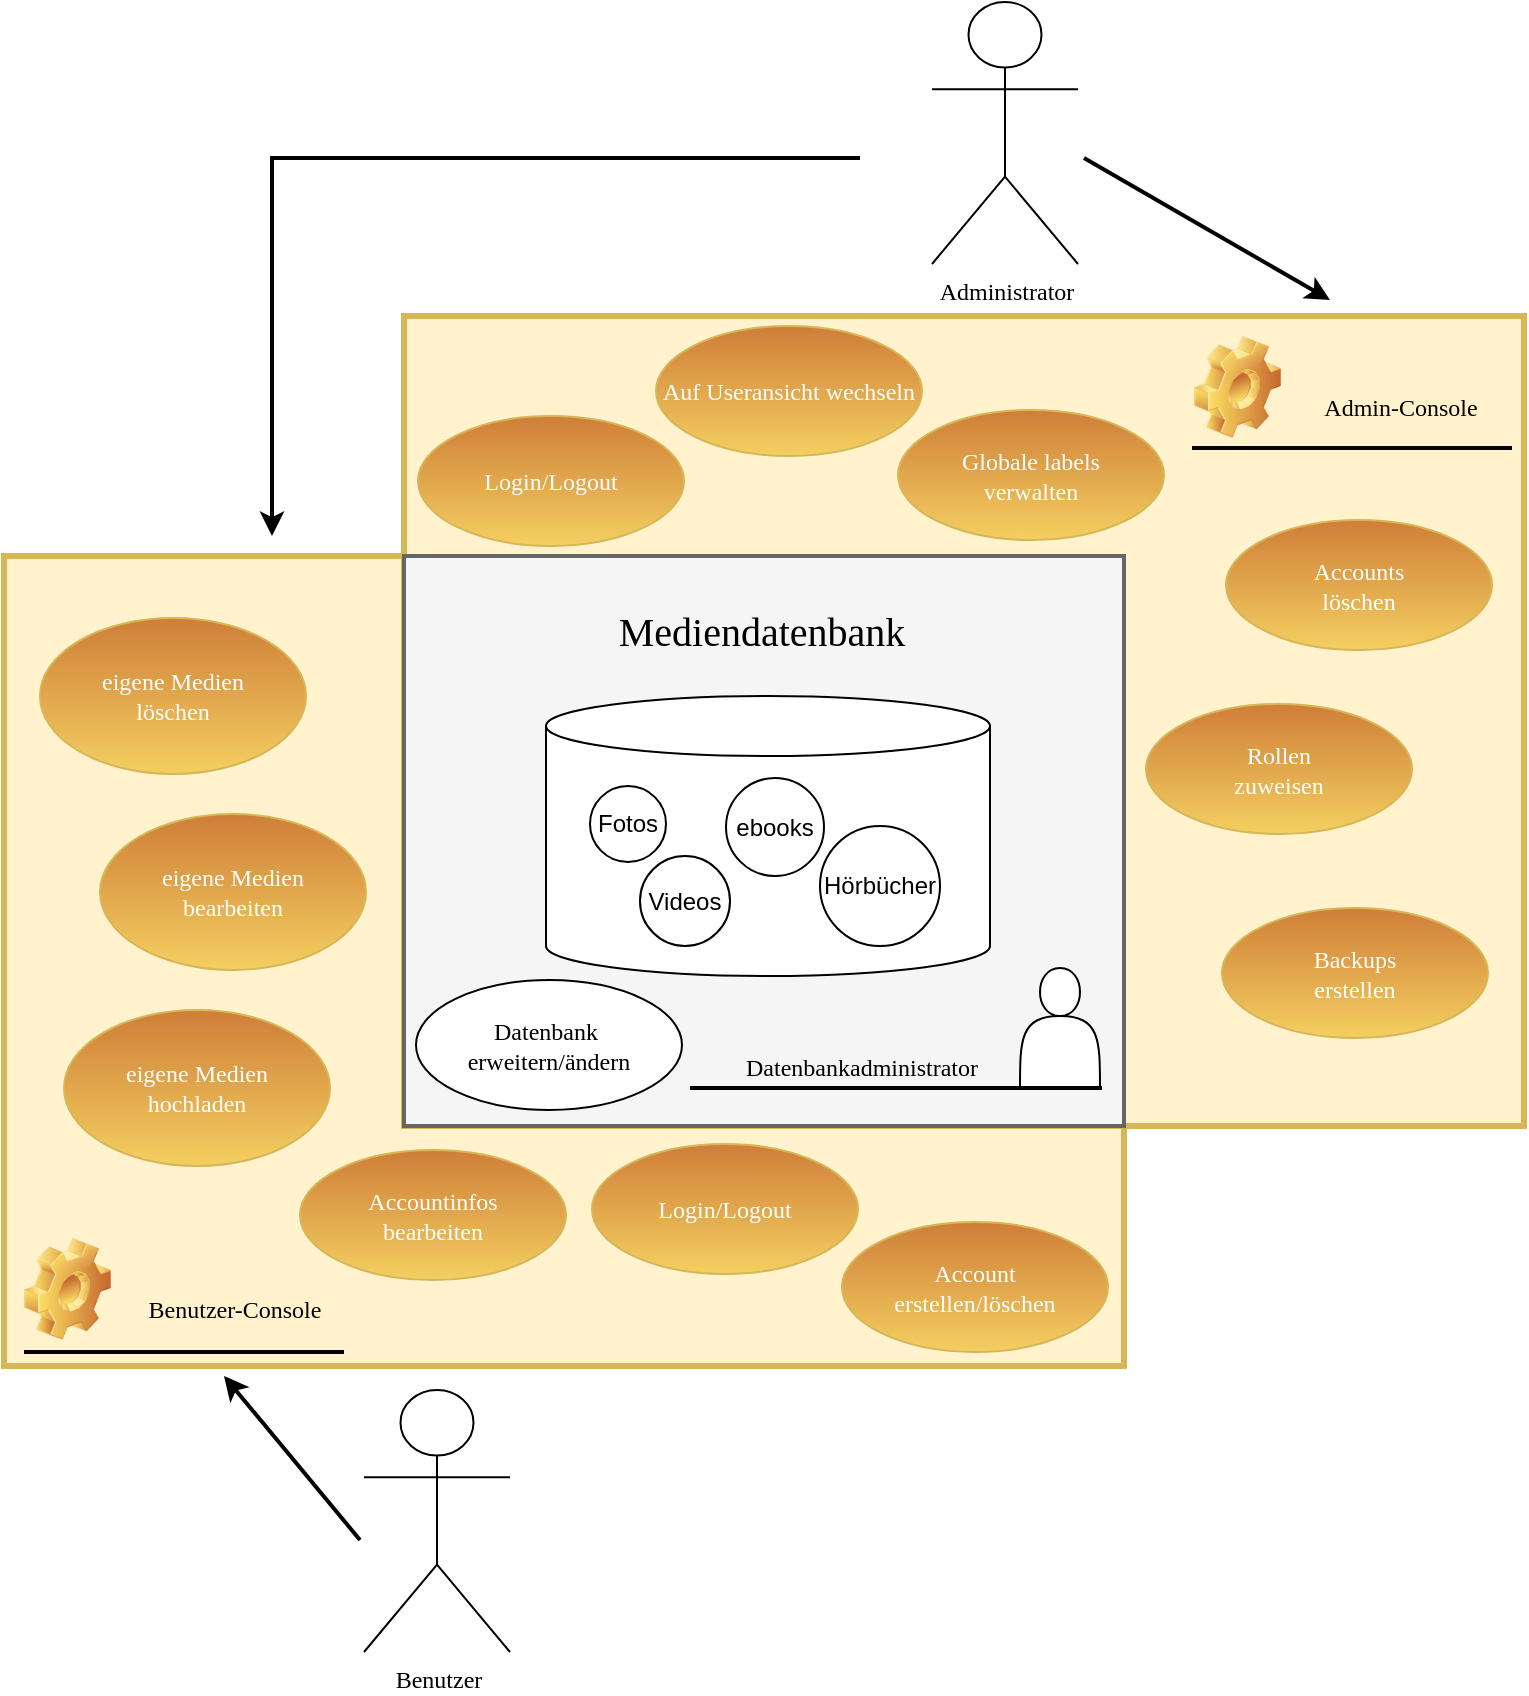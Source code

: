 <mxfile version="24.7.7">
  <diagram name="Seite-1" id="HQzO5pRULUTzb1tgtNNG">
    <mxGraphModel dx="1678" dy="921" grid="1" gridSize="1" guides="1" tooltips="1" connect="1" arrows="1" fold="1" page="1" pageScale="1" pageWidth="827" pageHeight="1169" math="0" shadow="0">
      <root>
        <mxCell id="0" />
        <mxCell id="1" parent="0" />
        <mxCell id="Uc_VE7qQ3ab0Csla3HDv-3" value="" style="rounded=0;whiteSpace=wrap;html=1;fillColor=#fff2cc;strokeColor=#d6b656;strokeWidth=3;" parent="1" vertex="1">
          <mxGeometry x="40" y="360" width="560" height="405" as="geometry" />
        </mxCell>
        <mxCell id="Uc_VE7qQ3ab0Csla3HDv-4" value="" style="rounded=0;whiteSpace=wrap;html=1;fillColor=#fff2cc;strokeColor=#d6b656;strokeWidth=3;" parent="1" vertex="1">
          <mxGeometry x="240" y="240" width="560" height="405" as="geometry" />
        </mxCell>
        <mxCell id="Uc_VE7qQ3ab0Csla3HDv-6" value="" style="rounded=0;whiteSpace=wrap;html=1;fillColor=#f5f5f5;fontColor=#333333;strokeColor=#666666;strokeWidth=2;" parent="1" vertex="1">
          <mxGeometry x="240" y="360" width="360" height="285" as="geometry" />
        </mxCell>
        <mxCell id="Uc_VE7qQ3ab0Csla3HDv-11" value="" style="shape=image;html=1;verticalLabelPosition=bottom;verticalAlign=top;imageAspect=1;aspect=fixed;image=img/clipart/Gear_128x128.png" parent="1" vertex="1">
          <mxGeometry x="635" y="250" width="43.48" height="51" as="geometry" />
        </mxCell>
        <mxCell id="Uc_VE7qQ3ab0Csla3HDv-15" value="" style="line;strokeWidth=2;html=1;" parent="1" vertex="1">
          <mxGeometry x="50" y="753" width="160" height="10" as="geometry" />
        </mxCell>
        <mxCell id="Uc_VE7qQ3ab0Csla3HDv-16" value="" style="line;strokeWidth=2;html=1;" parent="1" vertex="1">
          <mxGeometry x="634" y="301" width="160" height="10" as="geometry" />
        </mxCell>
        <mxCell id="Uc_VE7qQ3ab0Csla3HDv-17" value="" style="shape=image;html=1;verticalLabelPosition=bottom;verticalAlign=top;imageAspect=1;aspect=fixed;image=img/clipart/Gear_128x128.png" parent="1" vertex="1">
          <mxGeometry x="50.0" y="701" width="43.48" height="51" as="geometry" />
        </mxCell>
        <mxCell id="Uc_VE7qQ3ab0Csla3HDv-18" value="&lt;font face=&quot;Verdana&quot;&gt;Administrator&lt;/font&gt;" style="shape=umlActor;verticalLabelPosition=bottom;verticalAlign=top;html=1;outlineConnect=0;" parent="1" vertex="1">
          <mxGeometry x="504" y="83" width="73" height="131" as="geometry" />
        </mxCell>
        <mxCell id="Uc_VE7qQ3ab0Csla3HDv-20" value="&lt;font face=&quot;Verdana&quot;&gt;Benutzer&lt;/font&gt;" style="shape=umlActor;verticalLabelPosition=bottom;verticalAlign=top;html=1;outlineConnect=0;" parent="1" vertex="1">
          <mxGeometry x="220" y="777" width="73" height="131" as="geometry" />
        </mxCell>
        <mxCell id="Uc_VE7qQ3ab0Csla3HDv-21" value="Benutzer-Console" style="text;html=1;align=center;verticalAlign=middle;whiteSpace=wrap;rounded=0;fontFamily=Verdana;" parent="1" vertex="1">
          <mxGeometry x="101" y="718" width="109" height="38" as="geometry" />
        </mxCell>
        <mxCell id="Uc_VE7qQ3ab0Csla3HDv-22" value="Admin-Console" style="text;html=1;align=center;verticalAlign=middle;whiteSpace=wrap;rounded=0;fontFamily=Verdana;" parent="1" vertex="1">
          <mxGeometry x="684" y="267" width="109" height="38" as="geometry" />
        </mxCell>
        <mxCell id="Uc_VE7qQ3ab0Csla3HDv-25" value="&lt;font style=&quot;font-size: 20px;&quot;&gt;Mediendatenbank&lt;/font&gt;" style="text;html=1;align=center;verticalAlign=middle;whiteSpace=wrap;rounded=0;fontSize=17;fontFamily=Verdana;" parent="1" vertex="1">
          <mxGeometry x="251" y="368" width="336" height="59" as="geometry" />
        </mxCell>
        <mxCell id="Uc_VE7qQ3ab0Csla3HDv-26" value="" style="shape=actor;whiteSpace=wrap;html=1;" parent="1" vertex="1">
          <mxGeometry x="548" y="566" width="40" height="60" as="geometry" />
        </mxCell>
        <mxCell id="Uc_VE7qQ3ab0Csla3HDv-27" value="Datenbankadministrator" style="text;html=1;align=center;verticalAlign=middle;whiteSpace=wrap;rounded=0;fontFamily=Verdana;" parent="1" vertex="1">
          <mxGeometry x="391" y="601" width="156" height="30" as="geometry" />
        </mxCell>
        <mxCell id="Uc_VE7qQ3ab0Csla3HDv-28" value="" style="line;strokeWidth=2;html=1;" parent="1" vertex="1">
          <mxGeometry x="383" y="621" width="206" height="10" as="geometry" />
        </mxCell>
        <mxCell id="Uc_VE7qQ3ab0Csla3HDv-32" value="" style="shape=cylinder3;whiteSpace=wrap;html=1;boundedLbl=1;backgroundOutline=1;size=15;" parent="1" vertex="1">
          <mxGeometry x="311" y="430" width="222" height="140" as="geometry" />
        </mxCell>
        <mxCell id="Uc_VE7qQ3ab0Csla3HDv-33" value="Fotos" style="ellipse;whiteSpace=wrap;html=1;aspect=fixed;" parent="1" vertex="1">
          <mxGeometry x="333" y="475" width="38" height="38" as="geometry" />
        </mxCell>
        <mxCell id="Uc_VE7qQ3ab0Csla3HDv-34" value="Videos" style="ellipse;whiteSpace=wrap;html=1;aspect=fixed;" parent="1" vertex="1">
          <mxGeometry x="358" y="510" width="45" height="45" as="geometry" />
        </mxCell>
        <mxCell id="Uc_VE7qQ3ab0Csla3HDv-35" value="ebooks" style="ellipse;whiteSpace=wrap;html=1;aspect=fixed;" parent="1" vertex="1">
          <mxGeometry x="401" y="471" width="49" height="49" as="geometry" />
        </mxCell>
        <mxCell id="Uc_VE7qQ3ab0Csla3HDv-36" value="Hörbücher" style="ellipse;whiteSpace=wrap;html=1;aspect=fixed;" parent="1" vertex="1">
          <mxGeometry x="448" y="495" width="60" height="60" as="geometry" />
        </mxCell>
        <mxCell id="Uc_VE7qQ3ab0Csla3HDv-39" value="Account&lt;br style=&quot;font-size: 12px;&quot;&gt;erstellen/löschen" style="ellipse;whiteSpace=wrap;html=1;fillColor=#cf7e38;strokeColor=#d6b656;gradientColor=#f4cf61;fontColor=#FFFFFF;fontFamily=Verdana;fontSize=12;" parent="1" vertex="1">
          <mxGeometry x="459" y="693" width="133" height="65" as="geometry" />
        </mxCell>
        <mxCell id="Uc_VE7qQ3ab0Csla3HDv-42" value="Login/Logout" style="ellipse;whiteSpace=wrap;html=1;fillColor=#cf7e38;strokeColor=#d6b656;gradientColor=#f4cf61;fontColor=#FFFFFF;fontFamily=Verdana;fontSize=12;" parent="1" vertex="1">
          <mxGeometry x="334" y="654" width="133" height="65" as="geometry" />
        </mxCell>
        <mxCell id="Uc_VE7qQ3ab0Csla3HDv-43" value="Accountinfos&lt;br&gt;bearbeiten" style="ellipse;whiteSpace=wrap;html=1;fillColor=#cf7e38;strokeColor=#d6b656;gradientColor=#f4cf61;fontColor=#FFFFFF;fontFamily=Verdana;fontSize=12;" parent="1" vertex="1">
          <mxGeometry x="188" y="657" width="133" height="65" as="geometry" />
        </mxCell>
        <mxCell id="Uc_VE7qQ3ab0Csla3HDv-44" value="eigene Medien&lt;br&gt;hochladen" style="ellipse;whiteSpace=wrap;html=1;fillColor=#cf7e38;strokeColor=#d6b656;gradientColor=#f4cf61;fontColor=#FFFFFF;fontFamily=Verdana;fontSize=12;" parent="1" vertex="1">
          <mxGeometry x="70" y="587" width="133" height="78" as="geometry" />
        </mxCell>
        <mxCell id="Uc_VE7qQ3ab0Csla3HDv-46" value="eigene Medien&lt;br&gt;bearbeiten" style="ellipse;whiteSpace=wrap;html=1;fillColor=#cf7e38;strokeColor=#d6b656;gradientColor=#f4cf61;fontColor=#FFFFFF;fontFamily=Verdana;fontSize=12;" parent="1" vertex="1">
          <mxGeometry x="88" y="489" width="133" height="78" as="geometry" />
        </mxCell>
        <mxCell id="Uc_VE7qQ3ab0Csla3HDv-47" value="eigene Medien&lt;br&gt;löschen" style="ellipse;whiteSpace=wrap;html=1;fillColor=#cf7e38;strokeColor=#d6b656;gradientColor=#f4cf61;fontColor=#FFFFFF;fontFamily=Verdana;fontSize=12;" parent="1" vertex="1">
          <mxGeometry x="58" y="391" width="133" height="78" as="geometry" />
        </mxCell>
        <mxCell id="Uc_VE7qQ3ab0Csla3HDv-49" value="Accounts&lt;br style=&quot;font-size: 12px;&quot;&gt;löschen" style="ellipse;whiteSpace=wrap;html=1;fillColor=#cf7e38;strokeColor=#d6b656;gradientColor=#f4cf61;fontColor=#FFFFFF;fontFamily=Verdana;fontSize=12;" parent="1" vertex="1">
          <mxGeometry x="651" y="342" width="133" height="65" as="geometry" />
        </mxCell>
        <mxCell id="Uc_VE7qQ3ab0Csla3HDv-50" value="Login/Logout" style="ellipse;whiteSpace=wrap;html=1;fillColor=#cf7e38;strokeColor=#d6b656;gradientColor=#f4cf61;fontColor=#FFFFFF;fontFamily=Verdana;fontSize=12;" parent="1" vertex="1">
          <mxGeometry x="247" y="290" width="133" height="65" as="geometry" />
        </mxCell>
        <mxCell id="Uc_VE7qQ3ab0Csla3HDv-52" value="Datenbank&amp;nbsp;&lt;br&gt;erweitern/ändern" style="ellipse;whiteSpace=wrap;html=1;fillColor=#FFFFFF;strokeColor=#000000;gradientColor=#FFFFFF;fontColor=#000000;fontFamily=Verdana;fontSize=12;" parent="1" vertex="1">
          <mxGeometry x="246" y="572" width="133" height="65" as="geometry" />
        </mxCell>
        <mxCell id="Uc_VE7qQ3ab0Csla3HDv-53" value="Backups&lt;br&gt;erstellen" style="ellipse;whiteSpace=wrap;html=1;fillColor=#cf7e38;strokeColor=#d6b656;gradientColor=#f4cf61;fontColor=#FFFFFF;fontFamily=Verdana;fontSize=12;" parent="1" vertex="1">
          <mxGeometry x="649" y="536" width="133" height="65" as="geometry" />
        </mxCell>
        <mxCell id="Uc_VE7qQ3ab0Csla3HDv-57" value="Rollen &lt;br&gt;zuweisen" style="ellipse;whiteSpace=wrap;html=1;fillColor=#cf7e38;strokeColor=#d6b656;gradientColor=#f4cf61;fontColor=#FFFFFF;fontFamily=Verdana;fontSize=12;" parent="1" vertex="1">
          <mxGeometry x="611" y="434" width="133" height="65" as="geometry" />
        </mxCell>
        <mxCell id="Uc_VE7qQ3ab0Csla3HDv-58" value="Globale labels&lt;br&gt;verwalten" style="ellipse;whiteSpace=wrap;html=1;fillColor=#cf7e38;strokeColor=#d6b656;gradientColor=#f4cf61;fontColor=#FFFFFF;fontFamily=Verdana;fontSize=12;" parent="1" vertex="1">
          <mxGeometry x="487" y="287" width="133" height="65" as="geometry" />
        </mxCell>
        <mxCell id="Uc_VE7qQ3ab0Csla3HDv-60" value="" style="endArrow=classic;html=1;rounded=0;strokeWidth=2;" parent="1" edge="1">
          <mxGeometry width="50" height="50" relative="1" as="geometry">
            <mxPoint x="218" y="852" as="sourcePoint" />
            <mxPoint x="150" y="770" as="targetPoint" />
          </mxGeometry>
        </mxCell>
        <mxCell id="Uc_VE7qQ3ab0Csla3HDv-61" value="" style="endArrow=classic;html=1;rounded=0;strokeWidth=2;" parent="1" edge="1">
          <mxGeometry width="50" height="50" relative="1" as="geometry">
            <mxPoint x="580" y="161" as="sourcePoint" />
            <mxPoint x="703" y="232" as="targetPoint" />
          </mxGeometry>
        </mxCell>
        <mxCell id="Uc_VE7qQ3ab0Csla3HDv-62" value="Auf Useransicht wechseln" style="ellipse;whiteSpace=wrap;html=1;fillColor=#cf7e38;strokeColor=#d6b656;gradientColor=#f4cf61;fontColor=#FFFFFF;fontFamily=Verdana;fontSize=12;" parent="1" vertex="1">
          <mxGeometry x="366" y="245" width="133" height="65" as="geometry" />
        </mxCell>
        <mxCell id="XmjrX7uepx1X-ZA2Sq00-1" value="" style="endArrow=classic;html=1;rounded=0;strokeWidth=2;" edge="1" parent="1">
          <mxGeometry width="50" height="50" relative="1" as="geometry">
            <mxPoint x="468" y="161" as="sourcePoint" />
            <mxPoint x="174" y="350" as="targetPoint" />
            <Array as="points">
              <mxPoint x="174" y="161" />
            </Array>
          </mxGeometry>
        </mxCell>
      </root>
    </mxGraphModel>
  </diagram>
</mxfile>
